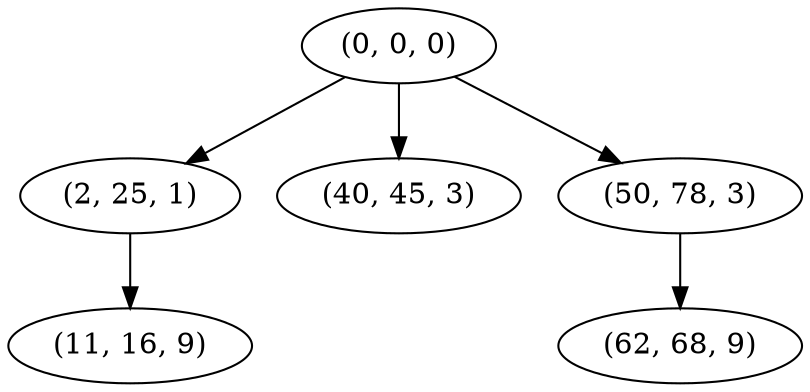 digraph tree {
    "(0, 0, 0)";
    "(2, 25, 1)";
    "(11, 16, 9)";
    "(40, 45, 3)";
    "(50, 78, 3)";
    "(62, 68, 9)";
    "(0, 0, 0)" -> "(2, 25, 1)";
    "(0, 0, 0)" -> "(40, 45, 3)";
    "(0, 0, 0)" -> "(50, 78, 3)";
    "(2, 25, 1)" -> "(11, 16, 9)";
    "(50, 78, 3)" -> "(62, 68, 9)";
}
